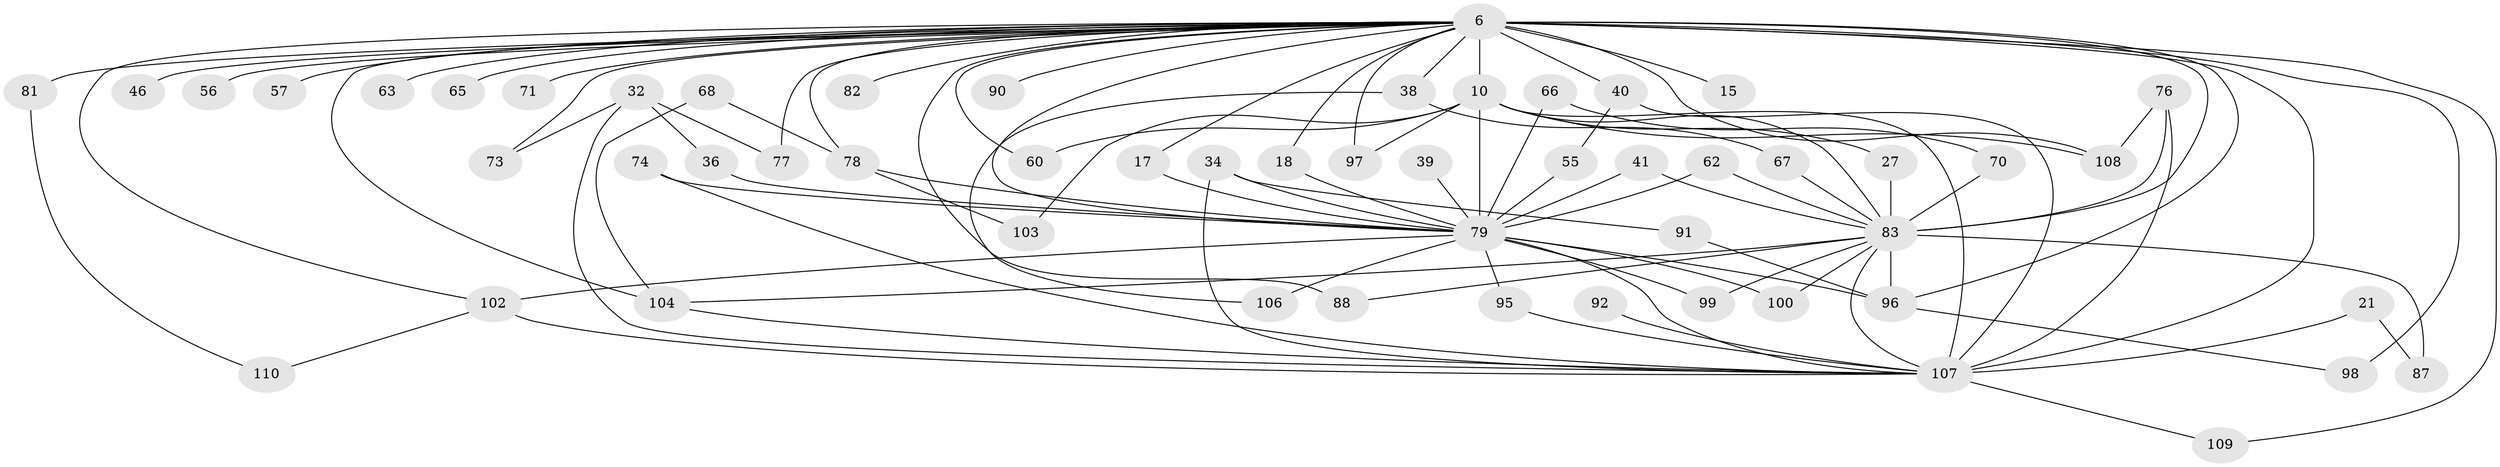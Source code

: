 // original degree distribution, {12: 0.01818181818181818, 22: 0.01818181818181818, 21: 0.00909090909090909, 26: 0.00909090909090909, 27: 0.00909090909090909, 23: 0.00909090909090909, 25: 0.00909090909090909, 18: 0.00909090909090909, 7: 0.02727272727272727, 4: 0.07272727272727272, 5: 0.05454545454545454, 2: 0.5363636363636364, 3: 0.2, 9: 0.00909090909090909, 6: 0.00909090909090909}
// Generated by graph-tools (version 1.1) at 2025/45/03/09/25 04:45:19]
// undirected, 55 vertices, 97 edges
graph export_dot {
graph [start="1"]
  node [color=gray90,style=filled];
  6 [super="+2+5"];
  10 [super="+1"];
  15;
  17;
  18;
  21;
  27;
  32;
  34 [super="+33"];
  36;
  38 [super="+24"];
  39;
  40;
  41;
  46;
  55;
  56;
  57;
  60;
  62;
  63;
  65;
  66;
  67;
  68;
  70;
  71;
  73;
  74;
  76 [super="+72"];
  77;
  78 [super="+20"];
  79 [super="+45+8"];
  81;
  82;
  83 [super="+52+64"];
  87;
  88 [super="+86"];
  90;
  91;
  92;
  95 [super="+75+85"];
  96 [super="+93"];
  97;
  98 [super="+53"];
  99;
  100 [super="+84"];
  102 [super="+13+25"];
  103;
  104 [super="+42"];
  106;
  107 [super="+105+101+44+94"];
  108 [super="+12"];
  109;
  110;
  6 -- 10 [weight=8];
  6 -- 57 [weight=2];
  6 -- 60;
  6 -- 65 [weight=2];
  6 -- 71 [weight=2];
  6 -- 73;
  6 -- 82 [weight=2];
  6 -- 90 [weight=2];
  6 -- 97;
  6 -- 108 [weight=2];
  6 -- 15;
  6 -- 81 [weight=2];
  6 -- 83 [weight=9];
  6 -- 98 [weight=2];
  6 -- 46 [weight=2];
  6 -- 63 [weight=2];
  6 -- 17;
  6 -- 18;
  6 -- 38 [weight=3];
  6 -- 40 [weight=2];
  6 -- 56 [weight=2];
  6 -- 77;
  6 -- 78;
  6 -- 88 [weight=2];
  6 -- 104;
  6 -- 109;
  6 -- 102;
  6 -- 79 [weight=9];
  6 -- 96;
  6 -- 107 [weight=18];
  10 -- 97;
  10 -- 103;
  10 -- 27;
  10 -- 60;
  10 -- 108;
  10 -- 79 [weight=4];
  10 -- 83;
  10 -- 107 [weight=4];
  17 -- 79;
  18 -- 79;
  21 -- 87;
  21 -- 107 [weight=2];
  27 -- 83;
  32 -- 36;
  32 -- 73;
  32 -- 77;
  32 -- 107 [weight=2];
  34 -- 91;
  34 -- 79;
  34 -- 107 [weight=2];
  36 -- 79;
  38 -- 67;
  38 -- 106;
  39 -- 79 [weight=2];
  40 -- 55;
  40 -- 107;
  41 -- 83;
  41 -- 79;
  55 -- 79;
  62 -- 79;
  62 -- 83;
  66 -- 70;
  66 -- 79;
  67 -- 83;
  68 -- 78;
  68 -- 104;
  70 -- 83;
  74 -- 79;
  74 -- 107;
  76 -- 83;
  76 -- 108;
  76 -- 107;
  78 -- 103;
  78 -- 79 [weight=2];
  79 -- 95 [weight=2];
  79 -- 96 [weight=3];
  79 -- 99;
  79 -- 100;
  79 -- 102 [weight=2];
  79 -- 106;
  79 -- 107 [weight=8];
  81 -- 110;
  83 -- 100 [weight=2];
  83 -- 99;
  83 -- 107 [weight=4];
  83 -- 87;
  83 -- 88;
  83 -- 96 [weight=3];
  83 -- 104;
  91 -- 96;
  92 -- 107 [weight=2];
  95 -- 107 [weight=2];
  96 -- 98;
  102 -- 110;
  102 -- 107;
  104 -- 107;
  107 -- 109;
}
